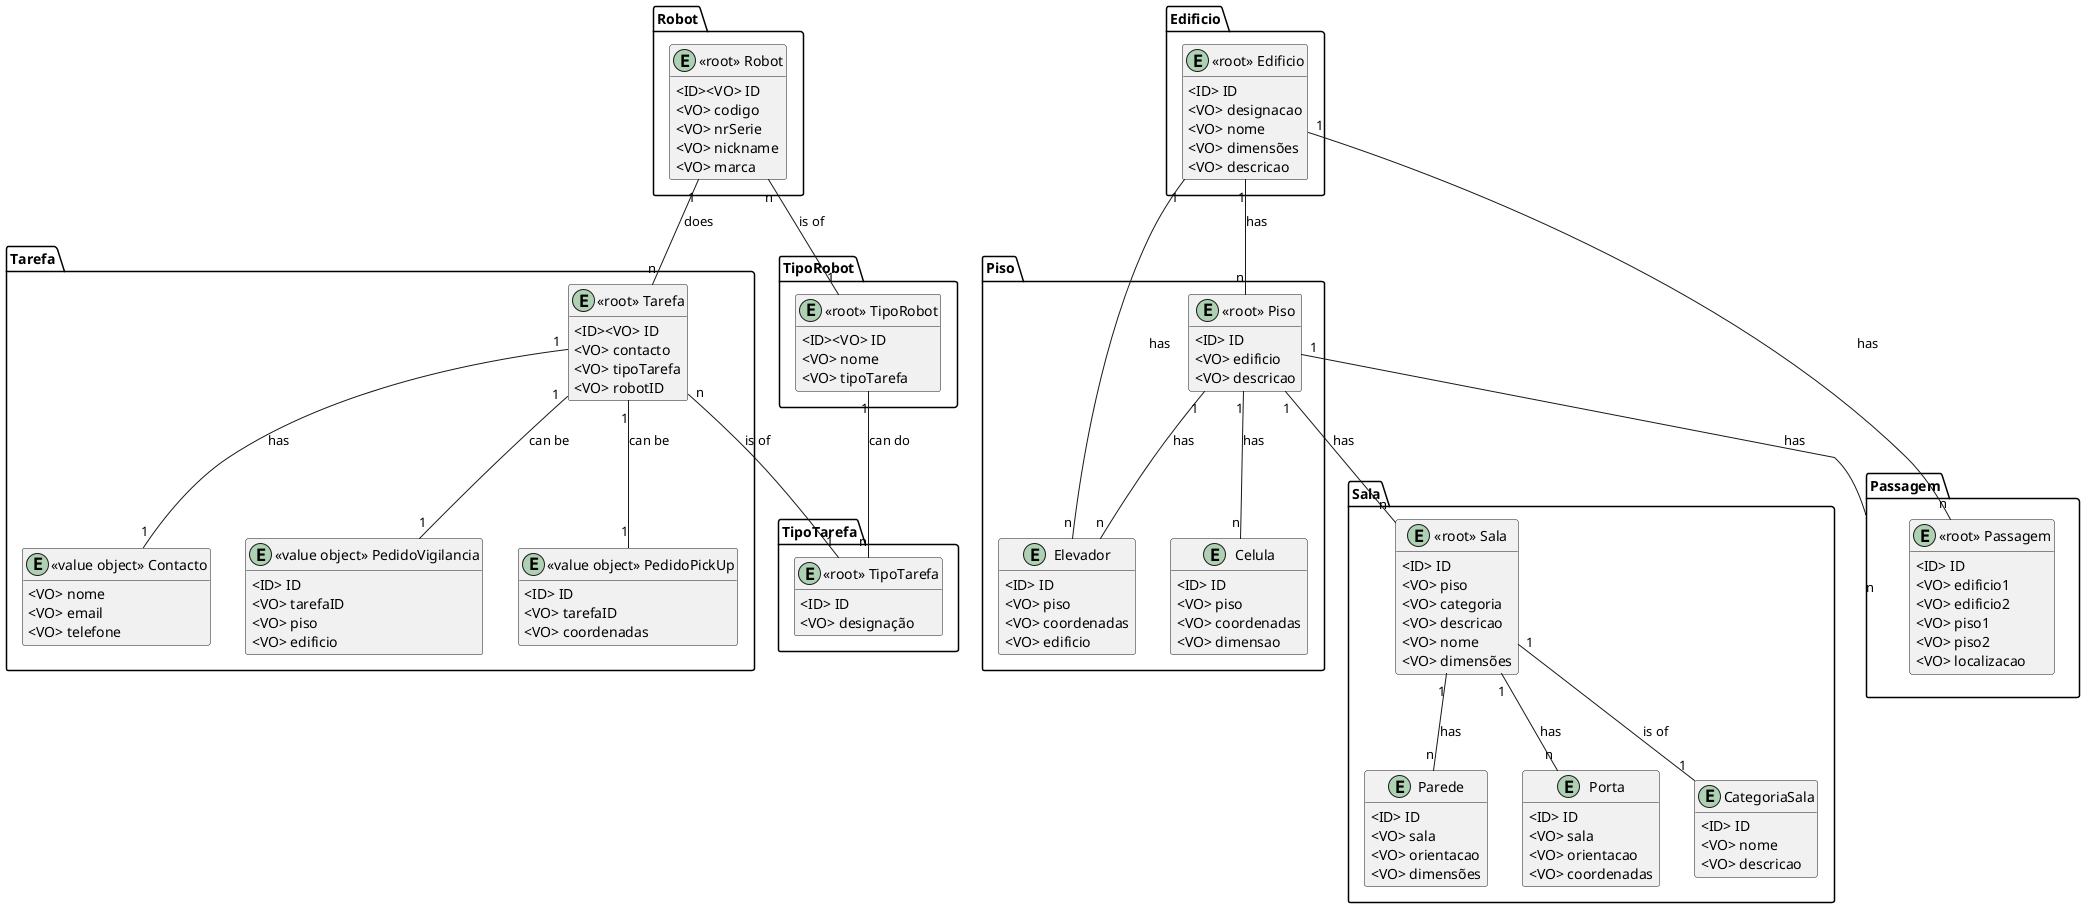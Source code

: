 @startuml

hide methods 
hide stereotypes 

package "Robot" {
entity "«root» Robot" {
    <ID><VO> ID
    <VO> codigo
    <VO> nrSerie
    <VO> nickname
    <VO> marca
}
}

package "TipoRobot" {
entity "«root» TipoRobot" {
    <ID><VO> ID
    <VO> nome
    <VO> tipoTarefa
}

}

package "TipoTarefa" {
    entity "«root» TipoTarefa" {
    <ID> ID
    <VO> designação
}
}

package "Tarefa" {
entity "«root» Tarefa"  {
    <ID><VO> ID
    <VO> contacto
    <VO> tipoTarefa
    <VO> robotID
}

entity "«value object» Contacto" {
    <VO> nome
    <VO> email
    <VO> telefone
}

entity "«value object» PedidoVigilancia" {
    <ID> ID
    <VO> tarefaID
    <VO> piso
    <VO> edificio
}

entity "«value object» PedidoPickUp" {
    <ID> ID
    <VO> tarefaID
    <VO> coordenadas
}
}

package "Edificio" {
entity "«root» Edificio" {
    <ID> ID
    <VO> designacao
    <VO> nome
    <VO> dimensões
    <VO> descricao
}
}

package "Piso" {
entity "«root» Piso" {
    <ID> ID
    <VO> edificio
    <VO> descricao
}

entity Celula {
    <ID> ID
    <VO> piso
    <VO> coordenadas
    <VO> dimensao
}

entity Elevador {
    <ID> ID
    <VO> piso
    <VO> coordenadas
    <VO> edificio
}
}

package "Sala" {
entity "«root» Sala" {
    <ID> ID
    <VO> piso
    <VO> categoria
    <VO> descricao
    <VO> nome
    <VO> dimensões
}

entity Parede {
    <ID> ID
    <VO> sala
    <VO> orientacao
    <VO> dimensões
}

entity Porta {
    <ID> ID
    <VO> sala
    <VO> orientacao
    <VO> coordenadas
}


entity CategoriaSala {
    <ID> ID
    <VO> nome
    <VO> descricao
}
}

package "Passagem" {
entity "«root» Passagem" {
    <ID> ID
    <VO> edificio1
    <VO> edificio2
    <VO> piso1
    <VO> piso2
    <VO> localizacao
}
}

"«root» Robot" "n" -- "1" "«root» TipoRobot" : is of 
"«root» Robot" "1" -- "n" "«root» Tarefa" : does 
"«root» TipoRobot" "1" -- "n" "«root» TipoTarefa" : can do
"«root» Tarefa" "n" -- "1" "«root» TipoTarefa" : is of
"«root» Tarefa" "1" -- "1" "«value object» PedidoVigilancia" : can be
"«root» Tarefa" "1" -- "1" "«value object» PedidoPickUp" : can be
"«root» Tarefa" "1" -- "1" "«value object» Contacto" : has
"«root» Edificio" "1" -- "n" "«root» Piso" : has
"«root» Piso" "1" -- "n" "«root» Sala" : has 
"«root» Sala" "1" -- "n" Parede : has
"«root» Sala" "1" -- "n" Porta : has
"«root» Piso" "1" -- "n" Celula : has
"«root» Sala" "1" -- "1" CategoriaSala : is of 
"«root» Edificio" "1" -- "n" Elevador : has
"«root» Edificio" "1" -- "n" "«root» Passagem" : has 
"«root» Piso" "1" -- "n" Elevador : has
"«root» Piso" "1" -- "n" Passagem : has

@enduml

